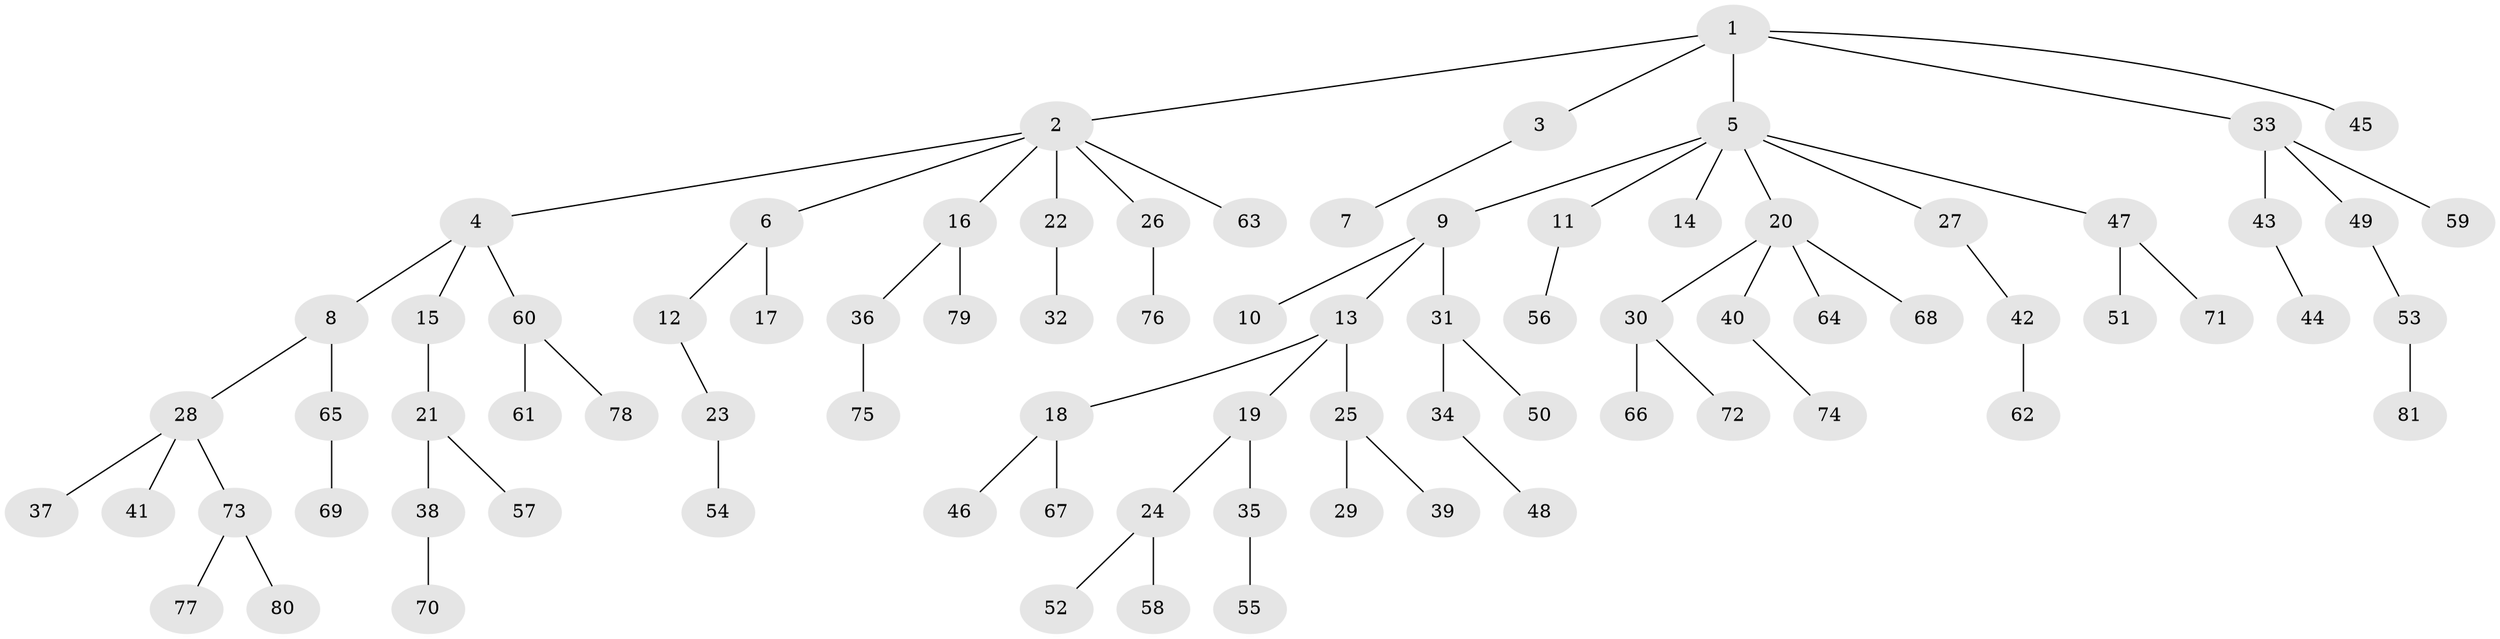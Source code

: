 // Generated by graph-tools (version 1.1) at 2025/11/02/27/25 16:11:25]
// undirected, 81 vertices, 80 edges
graph export_dot {
graph [start="1"]
  node [color=gray90,style=filled];
  1;
  2;
  3;
  4;
  5;
  6;
  7;
  8;
  9;
  10;
  11;
  12;
  13;
  14;
  15;
  16;
  17;
  18;
  19;
  20;
  21;
  22;
  23;
  24;
  25;
  26;
  27;
  28;
  29;
  30;
  31;
  32;
  33;
  34;
  35;
  36;
  37;
  38;
  39;
  40;
  41;
  42;
  43;
  44;
  45;
  46;
  47;
  48;
  49;
  50;
  51;
  52;
  53;
  54;
  55;
  56;
  57;
  58;
  59;
  60;
  61;
  62;
  63;
  64;
  65;
  66;
  67;
  68;
  69;
  70;
  71;
  72;
  73;
  74;
  75;
  76;
  77;
  78;
  79;
  80;
  81;
  1 -- 2;
  1 -- 3;
  1 -- 5;
  1 -- 33;
  1 -- 45;
  2 -- 4;
  2 -- 6;
  2 -- 16;
  2 -- 22;
  2 -- 26;
  2 -- 63;
  3 -- 7;
  4 -- 8;
  4 -- 15;
  4 -- 60;
  5 -- 9;
  5 -- 11;
  5 -- 14;
  5 -- 20;
  5 -- 27;
  5 -- 47;
  6 -- 12;
  6 -- 17;
  8 -- 28;
  8 -- 65;
  9 -- 10;
  9 -- 13;
  9 -- 31;
  11 -- 56;
  12 -- 23;
  13 -- 18;
  13 -- 19;
  13 -- 25;
  15 -- 21;
  16 -- 36;
  16 -- 79;
  18 -- 46;
  18 -- 67;
  19 -- 24;
  19 -- 35;
  20 -- 30;
  20 -- 40;
  20 -- 64;
  20 -- 68;
  21 -- 38;
  21 -- 57;
  22 -- 32;
  23 -- 54;
  24 -- 52;
  24 -- 58;
  25 -- 29;
  25 -- 39;
  26 -- 76;
  27 -- 42;
  28 -- 37;
  28 -- 41;
  28 -- 73;
  30 -- 66;
  30 -- 72;
  31 -- 34;
  31 -- 50;
  33 -- 43;
  33 -- 49;
  33 -- 59;
  34 -- 48;
  35 -- 55;
  36 -- 75;
  38 -- 70;
  40 -- 74;
  42 -- 62;
  43 -- 44;
  47 -- 51;
  47 -- 71;
  49 -- 53;
  53 -- 81;
  60 -- 61;
  60 -- 78;
  65 -- 69;
  73 -- 77;
  73 -- 80;
}
